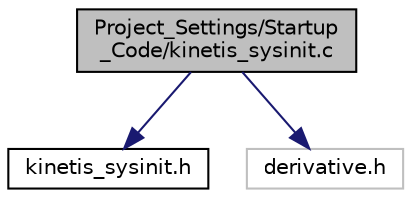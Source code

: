digraph "Project_Settings/Startup_Code/kinetis_sysinit.c"
{
  edge [fontname="Helvetica",fontsize="10",labelfontname="Helvetica",labelfontsize="10"];
  node [fontname="Helvetica",fontsize="10",shape=record];
  Node1 [label="Project_Settings/Startup\l_Code/kinetis_sysinit.c",height=0.2,width=0.4,color="black", fillcolor="grey75", style="filled", fontcolor="black"];
  Node1 -> Node2 [color="midnightblue",fontsize="10",style="solid",fontname="Helvetica"];
  Node2 [label="kinetis_sysinit.h",height=0.2,width=0.4,color="black", fillcolor="white", style="filled",URL="$kinetis__sysinit_8h.html"];
  Node1 -> Node3 [color="midnightblue",fontsize="10",style="solid",fontname="Helvetica"];
  Node3 [label="derivative.h",height=0.2,width=0.4,color="grey75", fillcolor="white", style="filled"];
}
